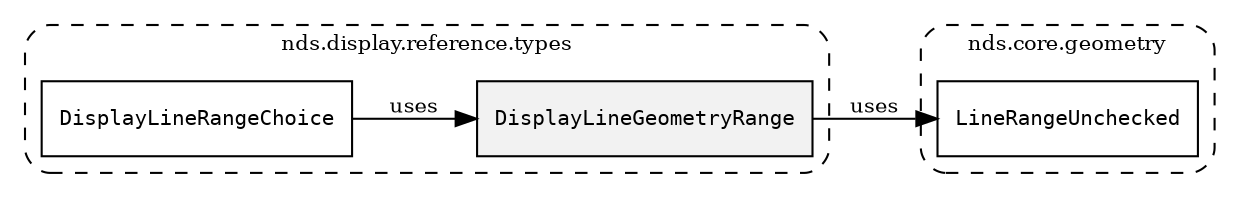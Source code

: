 /**
 * This dot file creates symbol collaboration diagram for DisplayLineGeometryRange.
 */
digraph ZSERIO
{
    node [shape=box, fontsize=10];
    rankdir="LR";
    fontsize=10;
    tooltip="DisplayLineGeometryRange collaboration diagram";

    subgraph "cluster_nds.display.reference.types"
    {
        style="dashed, rounded";
        label="nds.display.reference.types";
        tooltip="Package nds.display.reference.types";
        href="../../../content/packages/nds.display.reference.types.html#Package-nds-display-reference-types";
        target="_parent";

        "DisplayLineGeometryRange" [style="filled", fillcolor="#0000000D", target="_parent", label=<<font face="monospace"><table align="center" border="0" cellspacing="0" cellpadding="0"><tr><td href="../../../content/packages/nds.display.reference.types.html#Subtype-DisplayLineGeometryRange" title="Subtype defined in nds.display.reference.types">DisplayLineGeometryRange</td></tr></table></font>>];
        "DisplayLineRangeChoice" [target="_parent", label=<<font face="monospace"><table align="center" border="0" cellspacing="0" cellpadding="0"><tr><td href="../../../content/packages/nds.display.reference.types.html#Choice-DisplayLineRangeChoice" title="Choice defined in nds.display.reference.types">DisplayLineRangeChoice</td></tr></table></font>>];
    }

    subgraph "cluster_nds.core.geometry"
    {
        style="dashed, rounded";
        label="nds.core.geometry";
        tooltip="Package nds.core.geometry";
        href="../../../content/packages/nds.core.geometry.html#Package-nds-core-geometry";
        target="_parent";

        "LineRangeUnchecked" [target="_parent", label=<<font face="monospace"><table align="center" border="0" cellspacing="0" cellpadding="0"><tr><td href="../../../content/packages/nds.core.geometry.html#Structure-LineRangeUnchecked" title="Structure defined in nds.core.geometry">LineRangeUnchecked</td></tr></table></font>>];
    }

    "DisplayLineGeometryRange" -> "LineRangeUnchecked" [label="uses", fontsize=10];
    "DisplayLineRangeChoice" -> "DisplayLineGeometryRange" [label="uses", fontsize=10];
}
